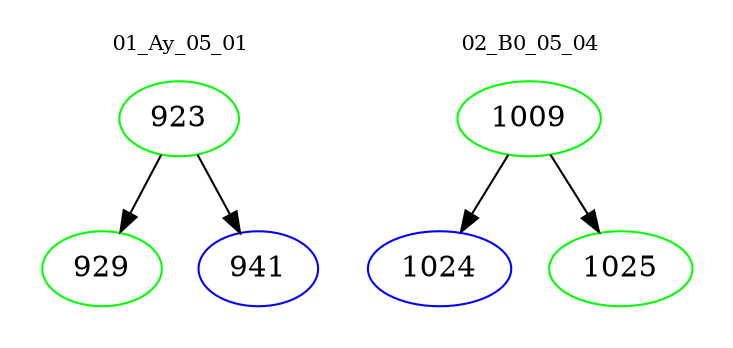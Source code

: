 digraph{
subgraph cluster_0 {
color = white
label = "01_Ay_05_01";
fontsize=10;
T0_923 [label="923", color="green"]
T0_923 -> T0_929 [color="black"]
T0_929 [label="929", color="green"]
T0_923 -> T0_941 [color="black"]
T0_941 [label="941", color="blue"]
}
subgraph cluster_1 {
color = white
label = "02_B0_05_04";
fontsize=10;
T1_1009 [label="1009", color="green"]
T1_1009 -> T1_1024 [color="black"]
T1_1024 [label="1024", color="blue"]
T1_1009 -> T1_1025 [color="black"]
T1_1025 [label="1025", color="green"]
}
}
